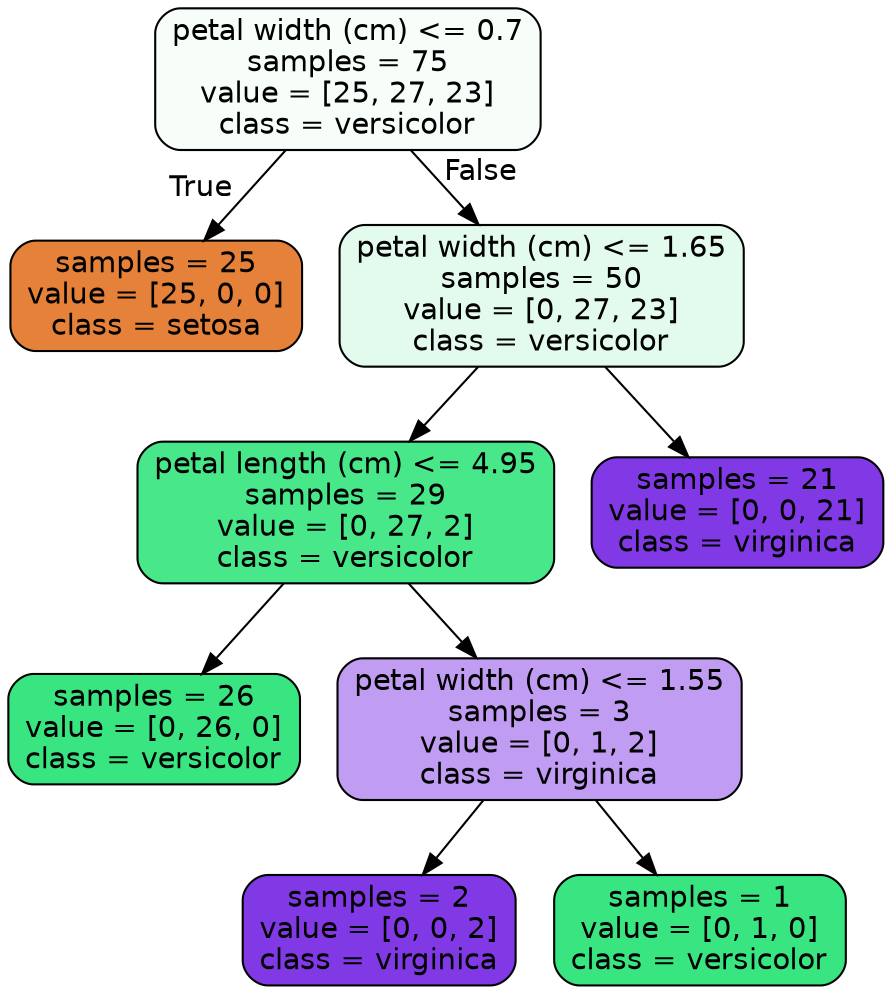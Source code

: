 digraph Tree {
node [shape=box, style="filled, rounded", color="black", fontname="helvetica"] ;
edge [fontname="helvetica"] ;
0 [label="petal width (cm) <= 0.7\nsamples = 75\nvalue = [25, 27, 23]\nclass = versicolor", fillcolor="#f7fefa"] ;
1 [label="samples = 25\nvalue = [25, 0, 0]\nclass = setosa", fillcolor="#e58139"] ;
0 -> 1 [labeldistance=2.5, labelangle=45, headlabel="True"] ;
2 [label="petal width (cm) <= 1.65\nsamples = 50\nvalue = [0, 27, 23]\nclass = versicolor", fillcolor="#e2fbec"] ;
0 -> 2 [labeldistance=2.5, labelangle=-45, headlabel="False"] ;
3 [label="petal length (cm) <= 4.95\nsamples = 29\nvalue = [0, 27, 2]\nclass = versicolor", fillcolor="#48e78a"] ;
2 -> 3 ;
4 [label="samples = 26\nvalue = [0, 26, 0]\nclass = versicolor", fillcolor="#39e581"] ;
3 -> 4 ;
5 [label="petal width (cm) <= 1.55\nsamples = 3\nvalue = [0, 1, 2]\nclass = virginica", fillcolor="#c09cf2"] ;
3 -> 5 ;
6 [label="samples = 2\nvalue = [0, 0, 2]\nclass = virginica", fillcolor="#8139e5"] ;
5 -> 6 ;
7 [label="samples = 1\nvalue = [0, 1, 0]\nclass = versicolor", fillcolor="#39e581"] ;
5 -> 7 ;
8 [label="samples = 21\nvalue = [0, 0, 21]\nclass = virginica", fillcolor="#8139e5"] ;
2 -> 8 ;
}